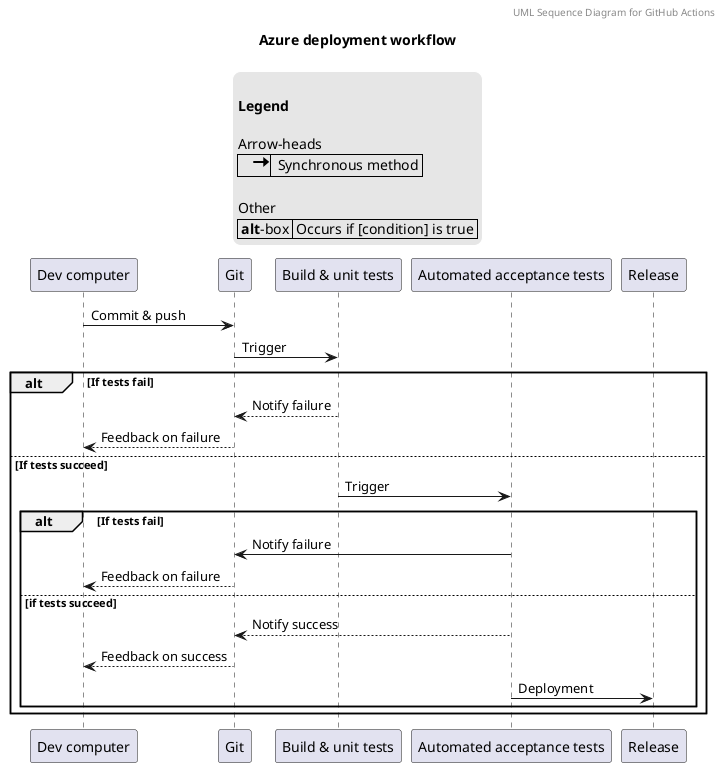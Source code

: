@startuml

title "Azure deployment workflow"
header "UML Sequence Diagram for GitHub Actions"

skinparam legend {
  backgroundColor #E6E6E6
  entrySeparator #E6E6E6
  borderColor #FFFFFF
}

legend top

  <b>Legend</b>

  Arrow-heads
  |    <size:24><&arrow-right></size>|  Synchronous method |

  Other
  | <b>alt</b>-box | Occurs if [condition] is true |
endlegend

participant "Dev computer" as Dev
participant "Git" as Git
participant "Build & unit tests" as But
participant "Automated acceptance tests" as Auto
participant "Release" as Rel

Dev -> Git: Commit & push
Git -> But: Trigger
alt If tests fail
    But --> Git: Notify failure
    Git --> Dev: Feedback on failure
else If tests succeed
But -> Auto: Trigger
    alt If tests fail
    Auto -> Git: Notify failure
    Git --> Dev: Feedback on failure
    else if tests succeed
        Auto --> Git: Notify success
        Git --> Dev: Feedback on success
        Auto -> Rel: Deployment
    end
end
@enduml
